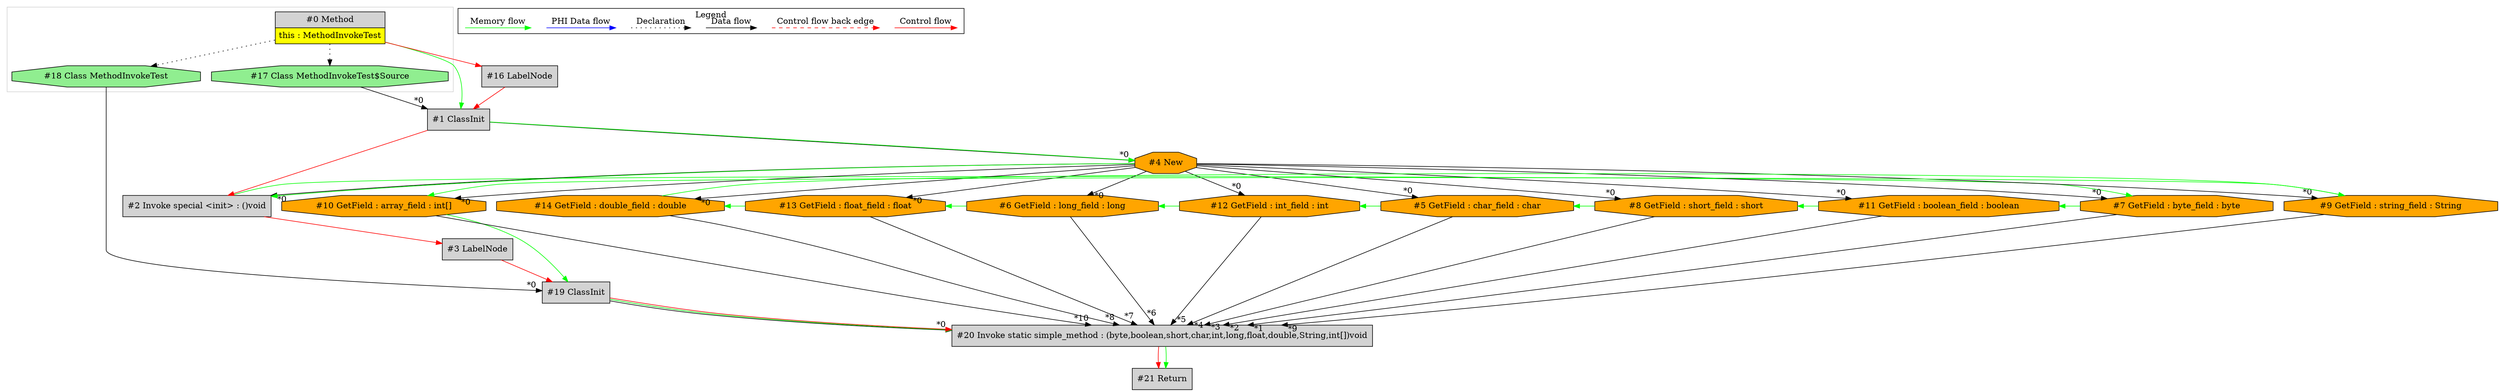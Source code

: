 digraph {
 node0[margin="0", label=<<table border="0" cellborder="1" cellspacing="0" cellpadding="5"><tr><td colspan="1">#0 Method</td></tr><tr><td port="prj15" bgcolor="yellow">this : MethodInvokeTest</td></tr></table>>,shape=none, fillcolor=lightgrey, style=filled];
 node18[label="#18 Class MethodInvokeTest",shape=octagon, fillcolor=lightgreen, style=filled];
 node0 -> node18[style=dotted];
 node19[label="#19 ClassInit",shape=box, fillcolor=lightgrey, style=filled];
 node18 -> node19[headlabel="*0", labeldistance=2];
 node10 -> node19[labeldistance=2, color=green, constraint=false];
 node3 -> node19[labeldistance=2, color=red, fontcolor=red];
 node3[label="#3 LabelNode",shape=box, fillcolor=lightgrey, style=filled];
 node2 -> node3[labeldistance=2, color=red, fontcolor=red];
 node2[label="#2 Invoke special <init> : ()void",shape=box, fillcolor=lightgrey, style=filled];
 node4 -> node2[headlabel="*0", labeldistance=2];
 node1 -> node2[labeldistance=2, color=red, fontcolor=red];
 node4 -> node2[labeldistance=2, color=green, constraint=false];
 node4[label="#4 New",shape=octagon, fillcolor=orange, style=filled];
 node1 -> node4[headlabel="*0", labeldistance=2];
 node1 -> node4[labeldistance=2, color=green, constraint=false];
 node1[label="#1 ClassInit",shape=box, fillcolor=lightgrey, style=filled];
 node17 -> node1[headlabel="*0", labeldistance=2];
 node16 -> node1[labeldistance=2, color=red, fontcolor=red];
 node0 -> node1[labeldistance=2, color=green, constraint=false];
 node16[label="#16 LabelNode",shape=box, fillcolor=lightgrey, style=filled];
 node0 -> node16[labeldistance=2, color=red, fontcolor=red];
 node17[label="#17 Class MethodInvokeTest$Source",shape=octagon, fillcolor=lightgreen, style=filled];
 node0 -> node17[style=dotted];
 node14[label="#14 GetField : double_field : double",shape=octagon, fillcolor=orange, style=filled];
 node4 -> node14[headlabel="*0", labeldistance=2];
 node13 -> node14[labeldistance=2, color=green, constraint=false];
 node13[label="#13 GetField : float_field : float",shape=octagon, fillcolor=orange, style=filled];
 node4 -> node13[headlabel="*0", labeldistance=2];
 node6 -> node13[labeldistance=2, color=green, constraint=false];
 node6[label="#6 GetField : long_field : long",shape=octagon, fillcolor=orange, style=filled];
 node4 -> node6[headlabel="*0", labeldistance=2];
 node12 -> node6[labeldistance=2, color=green, constraint=false];
 node12[label="#12 GetField : int_field : int",shape=octagon, fillcolor=orange, style=filled];
 node4 -> node12[headlabel="*0", labeldistance=2];
 node5 -> node12[labeldistance=2, color=green, constraint=false];
 node5[label="#5 GetField : char_field : char",shape=octagon, fillcolor=orange, style=filled];
 node4 -> node5[headlabel="*0", labeldistance=2];
 node8 -> node5[labeldistance=2, color=green, constraint=false];
 node8[label="#8 GetField : short_field : short",shape=octagon, fillcolor=orange, style=filled];
 node4 -> node8[headlabel="*0", labeldistance=2];
 node11 -> node8[labeldistance=2, color=green, constraint=false];
 node11[label="#11 GetField : boolean_field : boolean",shape=octagon, fillcolor=orange, style=filled];
 node4 -> node11[headlabel="*0", labeldistance=2];
 node7 -> node11[labeldistance=2, color=green, constraint=false];
 node7[label="#7 GetField : byte_field : byte",shape=octagon, fillcolor=orange, style=filled];
 node4 -> node7[headlabel="*0", labeldistance=2];
 node2 -> node7[labeldistance=2, color=green, constraint=false];
 node20[label="#20 Invoke static simple_method : (byte,boolean,short,char,int,long,float,double,String,int[])void",shape=box, fillcolor=lightgrey, style=filled];
 node19 -> node20[headlabel="*0", labeldistance=2];
 node7 -> node20[headlabel="*1", labeldistance=2];
 node11 -> node20[headlabel="*2", labeldistance=2];
 node8 -> node20[headlabel="*3", labeldistance=2];
 node5 -> node20[headlabel="*4", labeldistance=2];
 node12 -> node20[headlabel="*5", labeldistance=2];
 node6 -> node20[headlabel="*6", labeldistance=2];
 node13 -> node20[headlabel="*7", labeldistance=2];
 node14 -> node20[headlabel="*8", labeldistance=2];
 node9 -> node20[headlabel="*9", labeldistance=2];
 node10 -> node20[headlabel="*10", labeldistance=2];
 node19 -> node20[labeldistance=2, color=green, constraint=false];
 node19 -> node20[labeldistance=2, color=red, fontcolor=red];
 node10[label="#10 GetField : array_field : int[]",shape=octagon, fillcolor=orange, style=filled];
 node4 -> node10[headlabel="*0", labeldistance=2];
 node9 -> node10[labeldistance=2, color=green, constraint=false];
 node9[label="#9 GetField : string_field : String",shape=octagon, fillcolor=orange, style=filled];
 node4 -> node9[headlabel="*0", labeldistance=2];
 node14 -> node9[labeldistance=2, color=green, constraint=false];
 node21[label="#21 Return",shape=box, fillcolor=lightgrey, style=filled];
 node20 -> node21[labeldistance=2, color=red, fontcolor=red];
 node20 -> node21[labeldistance=2, color=green, constraint=false];
 subgraph cluster_0 {
  color=lightgray;
  node0;
  node17;
  node18;
 }
 subgraph cluster_000 {
  label = "Legend";
  node [shape=point]
  {
   rank=same;
   c0 [style = invis];
   c1 [style = invis];
   c2 [style = invis];
   c3 [style = invis];
   d0 [style = invis];
   d1 [style = invis];
   d2 [style = invis];
   d3 [style = invis];
   d4 [style = invis];
   d5 [style = invis];
   d6 [style = invis];
   d7 [style = invis];
  }
  c0 -> c1 [label="Control flow", style=solid, color=red]
  c2 -> c3 [label="Control flow back edge", style=dashed, color=red]
  d0 -> d1 [label="Data flow"]
  d2 -> d3 [label="Declaration", style=dotted]
  d4 -> d5 [label="PHI Data flow", color=blue]
  d6 -> d7 [label="Memory flow", color=green]
 }

}
